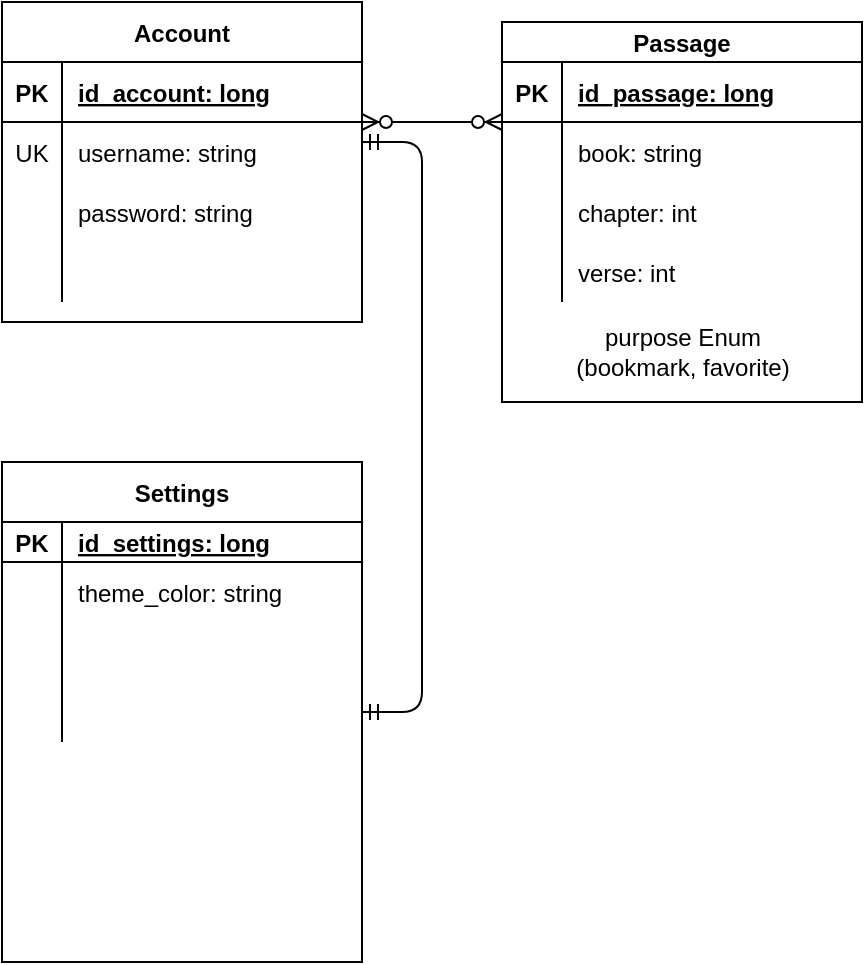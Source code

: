 <mxfile version="13.8.0" type="device"><diagram id="Cx3nfRPUvKqkX0pyvTwU" name="Page-1"><mxGraphModel dx="762" dy="1592" grid="1" gridSize="10" guides="1" tooltips="1" connect="1" arrows="1" fold="1" page="1" pageScale="1" pageWidth="850" pageHeight="1100" math="0" shadow="0"><root><mxCell id="0"/><mxCell id="1" parent="0"/><mxCell id="OSwiyRT3XR8HYAs3nkqW-31" value="purpose Enum &lt;br&gt;(bookmark, favorite)" style="text;html=1;align=center;verticalAlign=middle;resizable=0;points=[];autosize=1;" vertex="1" parent="1"><mxGeometry x="340" y="130" width="120" height="30" as="geometry"/></mxCell><mxCell id="OSwiyRT3XR8HYAs3nkqW-32" value="Account" style="shape=table;startSize=30;container=1;collapsible=1;childLayout=tableLayout;fixedRows=1;rowLines=0;fontStyle=1;align=center;resizeLast=1;" vertex="1" parent="1"><mxGeometry x="60" y="-30" width="180" height="160" as="geometry"/></mxCell><mxCell id="OSwiyRT3XR8HYAs3nkqW-33" value="" style="shape=partialRectangle;collapsible=0;dropTarget=0;pointerEvents=0;fillColor=none;top=0;left=0;bottom=1;right=0;points=[[0,0.5],[1,0.5]];portConstraint=eastwest;" vertex="1" parent="OSwiyRT3XR8HYAs3nkqW-32"><mxGeometry y="30" width="180" height="30" as="geometry"/></mxCell><mxCell id="OSwiyRT3XR8HYAs3nkqW-34" value="PK" style="shape=partialRectangle;connectable=0;fillColor=none;top=0;left=0;bottom=0;right=0;fontStyle=1;overflow=hidden;" vertex="1" parent="OSwiyRT3XR8HYAs3nkqW-33"><mxGeometry width="30" height="30" as="geometry"/></mxCell><mxCell id="OSwiyRT3XR8HYAs3nkqW-35" value="id_account: long" style="shape=partialRectangle;connectable=0;fillColor=none;top=0;left=0;bottom=0;right=0;align=left;spacingLeft=6;fontStyle=5;overflow=hidden;" vertex="1" parent="OSwiyRT3XR8HYAs3nkqW-33"><mxGeometry x="30" width="150" height="30" as="geometry"/></mxCell><mxCell id="OSwiyRT3XR8HYAs3nkqW-36" value="" style="shape=partialRectangle;collapsible=0;dropTarget=0;pointerEvents=0;fillColor=none;top=0;left=0;bottom=0;right=0;points=[[0,0.5],[1,0.5]];portConstraint=eastwest;" vertex="1" parent="OSwiyRT3XR8HYAs3nkqW-32"><mxGeometry y="60" width="180" height="30" as="geometry"/></mxCell><mxCell id="OSwiyRT3XR8HYAs3nkqW-37" value="UK" style="shape=partialRectangle;connectable=0;fillColor=none;top=0;left=0;bottom=0;right=0;editable=1;overflow=hidden;" vertex="1" parent="OSwiyRT3XR8HYAs3nkqW-36"><mxGeometry width="30" height="30" as="geometry"/></mxCell><mxCell id="OSwiyRT3XR8HYAs3nkqW-38" value="username: string" style="shape=partialRectangle;connectable=0;fillColor=none;top=0;left=0;bottom=0;right=0;align=left;spacingLeft=6;overflow=hidden;" vertex="1" parent="OSwiyRT3XR8HYAs3nkqW-36"><mxGeometry x="30" width="150" height="30" as="geometry"/></mxCell><mxCell id="OSwiyRT3XR8HYAs3nkqW-39" value="" style="shape=partialRectangle;collapsible=0;dropTarget=0;pointerEvents=0;fillColor=none;top=0;left=0;bottom=0;right=0;points=[[0,0.5],[1,0.5]];portConstraint=eastwest;" vertex="1" parent="OSwiyRT3XR8HYAs3nkqW-32"><mxGeometry y="90" width="180" height="30" as="geometry"/></mxCell><mxCell id="OSwiyRT3XR8HYAs3nkqW-40" value="" style="shape=partialRectangle;connectable=0;fillColor=none;top=0;left=0;bottom=0;right=0;editable=1;overflow=hidden;" vertex="1" parent="OSwiyRT3XR8HYAs3nkqW-39"><mxGeometry width="30" height="30" as="geometry"/></mxCell><mxCell id="OSwiyRT3XR8HYAs3nkqW-41" value="password: string" style="shape=partialRectangle;connectable=0;fillColor=none;top=0;left=0;bottom=0;right=0;align=left;spacingLeft=6;overflow=hidden;" vertex="1" parent="OSwiyRT3XR8HYAs3nkqW-39"><mxGeometry x="30" width="150" height="30" as="geometry"/></mxCell><mxCell id="OSwiyRT3XR8HYAs3nkqW-42" value="" style="shape=partialRectangle;collapsible=0;dropTarget=0;pointerEvents=0;fillColor=none;top=0;left=0;bottom=0;right=0;points=[[0,0.5],[1,0.5]];portConstraint=eastwest;" vertex="1" parent="OSwiyRT3XR8HYAs3nkqW-32"><mxGeometry y="120" width="180" height="30" as="geometry"/></mxCell><mxCell id="OSwiyRT3XR8HYAs3nkqW-43" value="" style="shape=partialRectangle;connectable=0;fillColor=none;top=0;left=0;bottom=0;right=0;editable=1;overflow=hidden;" vertex="1" parent="OSwiyRT3XR8HYAs3nkqW-42"><mxGeometry width="30" height="30" as="geometry"/></mxCell><mxCell id="OSwiyRT3XR8HYAs3nkqW-44" value="" style="shape=partialRectangle;connectable=0;fillColor=none;top=0;left=0;bottom=0;right=0;align=left;spacingLeft=6;overflow=hidden;" vertex="1" parent="OSwiyRT3XR8HYAs3nkqW-42"><mxGeometry x="30" width="150" height="30" as="geometry"/></mxCell><mxCell id="OSwiyRT3XR8HYAs3nkqW-45" value="" style="edgeStyle=entityRelationEdgeStyle;fontSize=12;html=1;endArrow=ERzeroToMany;endFill=1;startArrow=ERzeroToMany;entryX=0;entryY=0;entryDx=0;entryDy=0;entryPerimeter=0;" edge="1" parent="1" target="OSwiyRT3XR8HYAs3nkqW-6"><mxGeometry width="100" height="100" relative="1" as="geometry"><mxPoint x="240" y="30" as="sourcePoint"/><mxPoint x="340" y="-70" as="targetPoint"/></mxGeometry></mxCell><mxCell id="OSwiyRT3XR8HYAs3nkqW-46" value="" style="edgeStyle=entityRelationEdgeStyle;fontSize=12;html=1;endArrow=ERmandOne;startArrow=ERmandOne;" edge="1" parent="1" target="OSwiyRT3XR8HYAs3nkqW-28"><mxGeometry width="100" height="100" relative="1" as="geometry"><mxPoint x="240" y="40" as="sourcePoint"/><mxPoint x="340" y="-60" as="targetPoint"/></mxGeometry></mxCell><mxCell id="OSwiyRT3XR8HYAs3nkqW-18" value="Settings" style="shape=table;startSize=30;container=1;collapsible=1;childLayout=tableLayout;fixedRows=1;rowLines=0;fontStyle=1;align=center;resizeLast=1;" vertex="1" parent="1"><mxGeometry x="60" y="200" width="180" height="250" as="geometry"/></mxCell><mxCell id="OSwiyRT3XR8HYAs3nkqW-19" value="" style="shape=partialRectangle;collapsible=0;dropTarget=0;pointerEvents=0;fillColor=none;top=0;left=0;bottom=1;right=0;points=[[0,0.5],[1,0.5]];portConstraint=eastwest;" vertex="1" parent="OSwiyRT3XR8HYAs3nkqW-18"><mxGeometry y="30" width="180" height="20" as="geometry"/></mxCell><mxCell id="OSwiyRT3XR8HYAs3nkqW-20" value="PK" style="shape=partialRectangle;connectable=0;fillColor=none;top=0;left=0;bottom=0;right=0;fontStyle=1;overflow=hidden;" vertex="1" parent="OSwiyRT3XR8HYAs3nkqW-19"><mxGeometry width="30" height="20" as="geometry"/></mxCell><mxCell id="OSwiyRT3XR8HYAs3nkqW-21" value="id_settings: long" style="shape=partialRectangle;connectable=0;fillColor=none;top=0;left=0;bottom=0;right=0;align=left;spacingLeft=6;fontStyle=5;overflow=hidden;" vertex="1" parent="OSwiyRT3XR8HYAs3nkqW-19"><mxGeometry x="30" width="150" height="20" as="geometry"/></mxCell><mxCell id="OSwiyRT3XR8HYAs3nkqW-22" value="" style="shape=partialRectangle;collapsible=0;dropTarget=0;pointerEvents=0;fillColor=none;top=0;left=0;bottom=0;right=0;points=[[0,0.5],[1,0.5]];portConstraint=eastwest;" vertex="1" parent="OSwiyRT3XR8HYAs3nkqW-18"><mxGeometry y="50" width="180" height="30" as="geometry"/></mxCell><mxCell id="OSwiyRT3XR8HYAs3nkqW-23" value="" style="shape=partialRectangle;connectable=0;fillColor=none;top=0;left=0;bottom=0;right=0;editable=1;overflow=hidden;" vertex="1" parent="OSwiyRT3XR8HYAs3nkqW-22"><mxGeometry width="30" height="30" as="geometry"/></mxCell><mxCell id="OSwiyRT3XR8HYAs3nkqW-24" value="theme_color: string" style="shape=partialRectangle;connectable=0;fillColor=none;top=0;left=0;bottom=0;right=0;align=left;spacingLeft=6;overflow=hidden;" vertex="1" parent="OSwiyRT3XR8HYAs3nkqW-22"><mxGeometry x="30" width="150" height="30" as="geometry"/></mxCell><mxCell id="OSwiyRT3XR8HYAs3nkqW-25" value="" style="shape=partialRectangle;collapsible=0;dropTarget=0;pointerEvents=0;fillColor=none;top=0;left=0;bottom=0;right=0;points=[[0,0.5],[1,0.5]];portConstraint=eastwest;" vertex="1" parent="OSwiyRT3XR8HYAs3nkqW-18"><mxGeometry y="80" width="180" height="30" as="geometry"/></mxCell><mxCell id="OSwiyRT3XR8HYAs3nkqW-26" value="" style="shape=partialRectangle;connectable=0;fillColor=none;top=0;left=0;bottom=0;right=0;editable=1;overflow=hidden;" vertex="1" parent="OSwiyRT3XR8HYAs3nkqW-25"><mxGeometry width="30" height="30" as="geometry"/></mxCell><mxCell id="OSwiyRT3XR8HYAs3nkqW-27" value="" style="shape=partialRectangle;connectable=0;fillColor=none;top=0;left=0;bottom=0;right=0;align=left;spacingLeft=6;overflow=hidden;" vertex="1" parent="OSwiyRT3XR8HYAs3nkqW-25"><mxGeometry x="30" width="150" height="30" as="geometry"/></mxCell><mxCell id="OSwiyRT3XR8HYAs3nkqW-28" value="" style="shape=partialRectangle;collapsible=0;dropTarget=0;pointerEvents=0;fillColor=none;top=0;left=0;bottom=0;right=0;points=[[0,0.5],[1,0.5]];portConstraint=eastwest;" vertex="1" parent="OSwiyRT3XR8HYAs3nkqW-18"><mxGeometry y="110" width="180" height="30" as="geometry"/></mxCell><mxCell id="OSwiyRT3XR8HYAs3nkqW-29" value="" style="shape=partialRectangle;connectable=0;fillColor=none;top=0;left=0;bottom=0;right=0;editable=1;overflow=hidden;" vertex="1" parent="OSwiyRT3XR8HYAs3nkqW-28"><mxGeometry width="30" height="30" as="geometry"/></mxCell><mxCell id="OSwiyRT3XR8HYAs3nkqW-30" value="" style="shape=partialRectangle;connectable=0;fillColor=none;top=0;left=0;bottom=0;right=0;align=left;spacingLeft=6;overflow=hidden;" vertex="1" parent="OSwiyRT3XR8HYAs3nkqW-28"><mxGeometry x="30" width="150" height="30" as="geometry"/></mxCell><mxCell id="OSwiyRT3XR8HYAs3nkqW-2" value="Passage" style="shape=table;startSize=20;container=1;collapsible=1;childLayout=tableLayout;fixedRows=1;rowLines=0;fontStyle=1;align=center;resizeLast=1;" vertex="1" parent="1"><mxGeometry x="310" y="-20" width="180" height="190" as="geometry"/></mxCell><mxCell id="OSwiyRT3XR8HYAs3nkqW-3" value="" style="shape=partialRectangle;collapsible=0;dropTarget=0;pointerEvents=0;fillColor=none;top=0;left=0;bottom=1;right=0;points=[[0,0.5],[1,0.5]];portConstraint=eastwest;" vertex="1" parent="OSwiyRT3XR8HYAs3nkqW-2"><mxGeometry y="20" width="180" height="30" as="geometry"/></mxCell><mxCell id="OSwiyRT3XR8HYAs3nkqW-4" value="PK" style="shape=partialRectangle;connectable=0;fillColor=none;top=0;left=0;bottom=0;right=0;fontStyle=1;overflow=hidden;" vertex="1" parent="OSwiyRT3XR8HYAs3nkqW-3"><mxGeometry width="30" height="30" as="geometry"/></mxCell><mxCell id="OSwiyRT3XR8HYAs3nkqW-5" value="id_passage: long" style="shape=partialRectangle;connectable=0;fillColor=none;top=0;left=0;bottom=0;right=0;align=left;spacingLeft=6;fontStyle=5;overflow=hidden;" vertex="1" parent="OSwiyRT3XR8HYAs3nkqW-3"><mxGeometry x="30" width="150" height="30" as="geometry"/></mxCell><mxCell id="OSwiyRT3XR8HYAs3nkqW-6" value="" style="shape=partialRectangle;collapsible=0;dropTarget=0;pointerEvents=0;fillColor=none;top=0;left=0;bottom=0;right=0;points=[[0,0.5],[1,0.5]];portConstraint=eastwest;" vertex="1" parent="OSwiyRT3XR8HYAs3nkqW-2"><mxGeometry y="50" width="180" height="30" as="geometry"/></mxCell><mxCell id="OSwiyRT3XR8HYAs3nkqW-7" value="" style="shape=partialRectangle;connectable=0;fillColor=none;top=0;left=0;bottom=0;right=0;editable=1;overflow=hidden;" vertex="1" parent="OSwiyRT3XR8HYAs3nkqW-6"><mxGeometry width="30" height="30" as="geometry"/></mxCell><mxCell id="OSwiyRT3XR8HYAs3nkqW-8" value="book: string" style="shape=partialRectangle;connectable=0;fillColor=none;top=0;left=0;bottom=0;right=0;align=left;spacingLeft=6;overflow=hidden;" vertex="1" parent="OSwiyRT3XR8HYAs3nkqW-6"><mxGeometry x="30" width="150" height="30" as="geometry"/></mxCell><mxCell id="OSwiyRT3XR8HYAs3nkqW-9" value="" style="shape=partialRectangle;collapsible=0;dropTarget=0;pointerEvents=0;fillColor=none;top=0;left=0;bottom=0;right=0;points=[[0,0.5],[1,0.5]];portConstraint=eastwest;" vertex="1" parent="OSwiyRT3XR8HYAs3nkqW-2"><mxGeometry y="80" width="180" height="30" as="geometry"/></mxCell><mxCell id="OSwiyRT3XR8HYAs3nkqW-10" value="" style="shape=partialRectangle;connectable=0;fillColor=none;top=0;left=0;bottom=0;right=0;editable=1;overflow=hidden;" vertex="1" parent="OSwiyRT3XR8HYAs3nkqW-9"><mxGeometry width="30" height="30" as="geometry"/></mxCell><mxCell id="OSwiyRT3XR8HYAs3nkqW-11" value="chapter: int" style="shape=partialRectangle;connectable=0;fillColor=none;top=0;left=0;bottom=0;right=0;align=left;spacingLeft=6;overflow=hidden;" vertex="1" parent="OSwiyRT3XR8HYAs3nkqW-9"><mxGeometry x="30" width="150" height="30" as="geometry"/></mxCell><mxCell id="OSwiyRT3XR8HYAs3nkqW-12" value="" style="shape=partialRectangle;collapsible=0;dropTarget=0;pointerEvents=0;fillColor=none;top=0;left=0;bottom=0;right=0;points=[[0,0.5],[1,0.5]];portConstraint=eastwest;" vertex="1" parent="OSwiyRT3XR8HYAs3nkqW-2"><mxGeometry y="110" width="180" height="30" as="geometry"/></mxCell><mxCell id="OSwiyRT3XR8HYAs3nkqW-13" value="" style="shape=partialRectangle;connectable=0;fillColor=none;top=0;left=0;bottom=0;right=0;editable=1;overflow=hidden;" vertex="1" parent="OSwiyRT3XR8HYAs3nkqW-12"><mxGeometry width="30" height="30" as="geometry"/></mxCell><mxCell id="OSwiyRT3XR8HYAs3nkqW-14" value="verse: int" style="shape=partialRectangle;connectable=0;fillColor=none;top=0;left=0;bottom=0;right=0;align=left;spacingLeft=6;overflow=hidden;" vertex="1" parent="OSwiyRT3XR8HYAs3nkqW-12"><mxGeometry x="30" width="150" height="30" as="geometry"/></mxCell></root></mxGraphModel></diagram></mxfile>